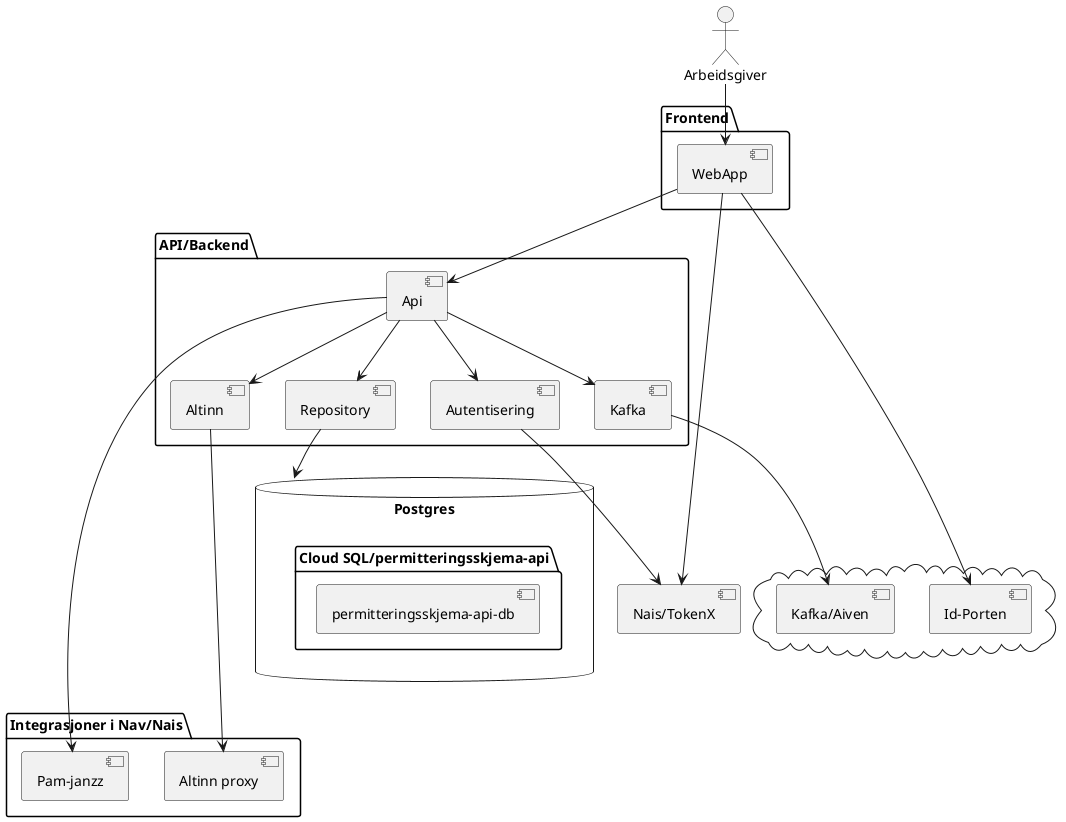 @startuml
package "API/Backend" {
  [Api]
  [Altinn]
  [Kafka]
  [Autentisering]
  [Repository]
}

package "Frontend" {
  [WebApp]
}

cloud {
  [Kafka/Aiven]
  [Id-Porten]
}

package "Integrasjoner i Nav/Nais" {
  [Altinn proxy]
  [Pam-janzz]
}

actor Arbeidsgiver

[Nais/TokenX]

database "Postgres" {
  folder "Cloud SQL/permitteringsskjema-api" {
    [permitteringsskjema-api-db]
  }
}

Arbeidsgiver -->[WebApp]
[Kafka] --> [Kafka/Aiven]
[Autentisering] --> [Nais/TokenX]
[WebApp] --> [Nais/TokenX]
[WebApp] --> [Api]
[WebApp] --> [Id-Porten]
[Api] --> [Altinn]
[Api] --> [Kafka]
[Api] --> [Autentisering]
[Api] --> [Repository]
[Api] --> [Pam-janzz]
[Altinn] ---> [Altinn proxy]
Repository--> Postgres
@enduml